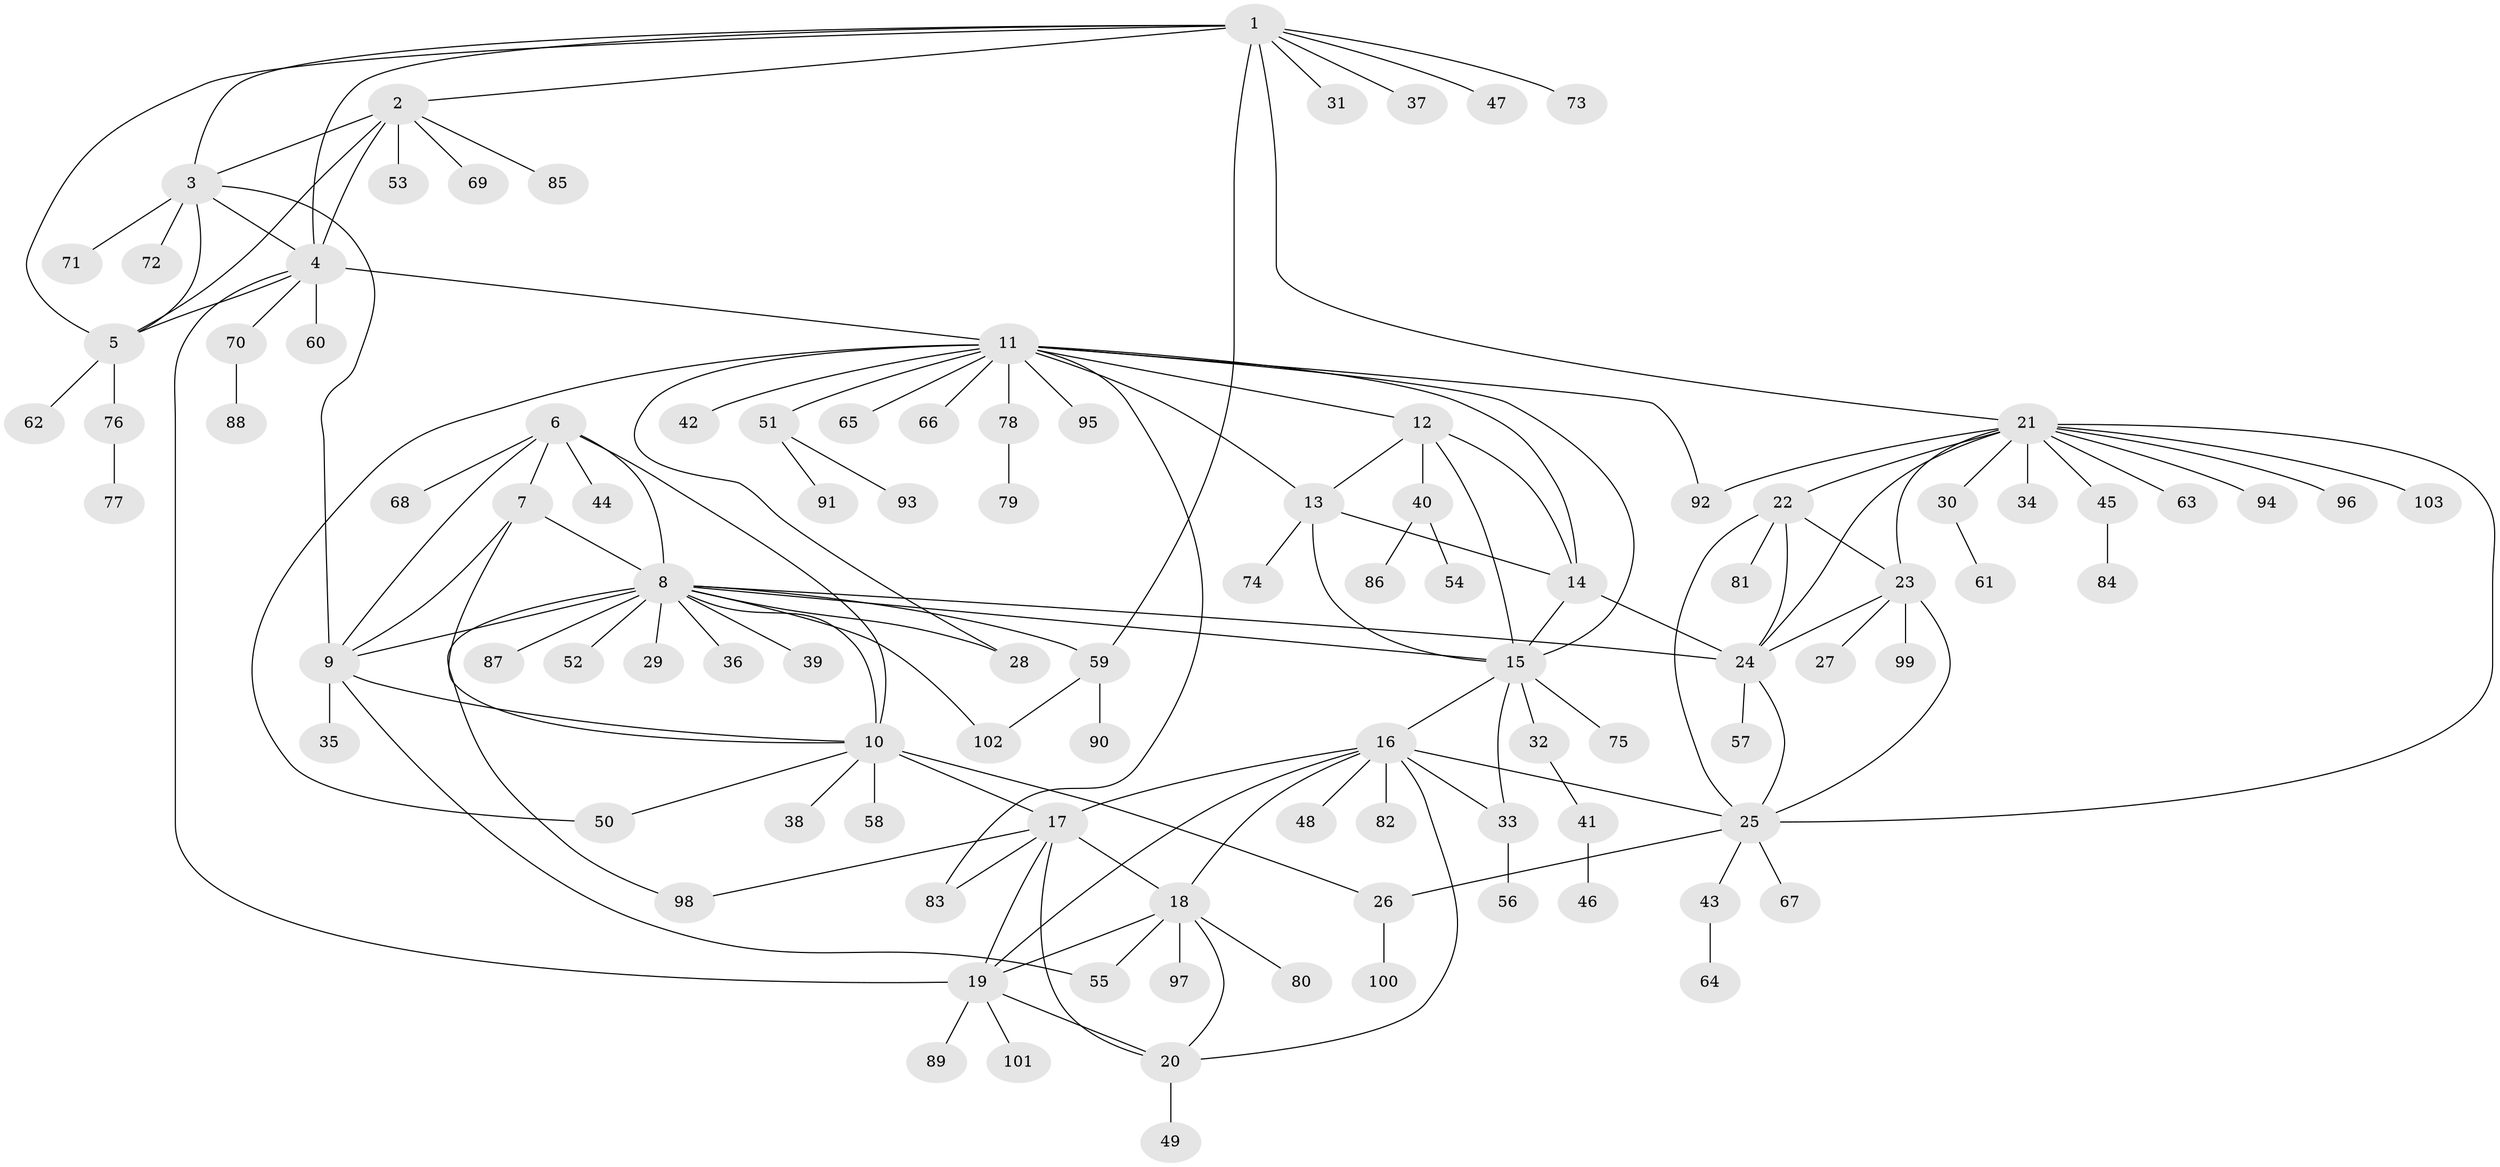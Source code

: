 // Generated by graph-tools (version 1.1) at 2025/37/03/09/25 02:37:37]
// undirected, 103 vertices, 148 edges
graph export_dot {
graph [start="1"]
  node [color=gray90,style=filled];
  1;
  2;
  3;
  4;
  5;
  6;
  7;
  8;
  9;
  10;
  11;
  12;
  13;
  14;
  15;
  16;
  17;
  18;
  19;
  20;
  21;
  22;
  23;
  24;
  25;
  26;
  27;
  28;
  29;
  30;
  31;
  32;
  33;
  34;
  35;
  36;
  37;
  38;
  39;
  40;
  41;
  42;
  43;
  44;
  45;
  46;
  47;
  48;
  49;
  50;
  51;
  52;
  53;
  54;
  55;
  56;
  57;
  58;
  59;
  60;
  61;
  62;
  63;
  64;
  65;
  66;
  67;
  68;
  69;
  70;
  71;
  72;
  73;
  74;
  75;
  76;
  77;
  78;
  79;
  80;
  81;
  82;
  83;
  84;
  85;
  86;
  87;
  88;
  89;
  90;
  91;
  92;
  93;
  94;
  95;
  96;
  97;
  98;
  99;
  100;
  101;
  102;
  103;
  1 -- 2;
  1 -- 3;
  1 -- 4;
  1 -- 5;
  1 -- 21;
  1 -- 31;
  1 -- 37;
  1 -- 47;
  1 -- 59;
  1 -- 73;
  2 -- 3;
  2 -- 4;
  2 -- 5;
  2 -- 53;
  2 -- 69;
  2 -- 85;
  3 -- 4;
  3 -- 5;
  3 -- 9;
  3 -- 71;
  3 -- 72;
  4 -- 5;
  4 -- 11;
  4 -- 19;
  4 -- 60;
  4 -- 70;
  5 -- 62;
  5 -- 76;
  6 -- 7;
  6 -- 8;
  6 -- 9;
  6 -- 10;
  6 -- 44;
  6 -- 68;
  7 -- 8;
  7 -- 9;
  7 -- 10;
  8 -- 9;
  8 -- 10;
  8 -- 15;
  8 -- 24;
  8 -- 28;
  8 -- 29;
  8 -- 36;
  8 -- 39;
  8 -- 52;
  8 -- 59;
  8 -- 87;
  8 -- 98;
  8 -- 102;
  9 -- 10;
  9 -- 35;
  9 -- 55;
  10 -- 17;
  10 -- 26;
  10 -- 38;
  10 -- 50;
  10 -- 58;
  11 -- 12;
  11 -- 13;
  11 -- 14;
  11 -- 15;
  11 -- 28;
  11 -- 42;
  11 -- 50;
  11 -- 51;
  11 -- 65;
  11 -- 66;
  11 -- 78;
  11 -- 83;
  11 -- 92;
  11 -- 95;
  12 -- 13;
  12 -- 14;
  12 -- 15;
  12 -- 40;
  13 -- 14;
  13 -- 15;
  13 -- 74;
  14 -- 15;
  14 -- 24;
  15 -- 16;
  15 -- 32;
  15 -- 33;
  15 -- 75;
  16 -- 17;
  16 -- 18;
  16 -- 19;
  16 -- 20;
  16 -- 25;
  16 -- 33;
  16 -- 48;
  16 -- 82;
  17 -- 18;
  17 -- 19;
  17 -- 20;
  17 -- 83;
  17 -- 98;
  18 -- 19;
  18 -- 20;
  18 -- 55;
  18 -- 80;
  18 -- 97;
  19 -- 20;
  19 -- 89;
  19 -- 101;
  20 -- 49;
  21 -- 22;
  21 -- 23;
  21 -- 24;
  21 -- 25;
  21 -- 30;
  21 -- 34;
  21 -- 45;
  21 -- 63;
  21 -- 92;
  21 -- 94;
  21 -- 96;
  21 -- 103;
  22 -- 23;
  22 -- 24;
  22 -- 25;
  22 -- 81;
  23 -- 24;
  23 -- 25;
  23 -- 27;
  23 -- 99;
  24 -- 25;
  24 -- 57;
  25 -- 26;
  25 -- 43;
  25 -- 67;
  26 -- 100;
  30 -- 61;
  32 -- 41;
  33 -- 56;
  40 -- 54;
  40 -- 86;
  41 -- 46;
  43 -- 64;
  45 -- 84;
  51 -- 91;
  51 -- 93;
  59 -- 90;
  59 -- 102;
  70 -- 88;
  76 -- 77;
  78 -- 79;
}
